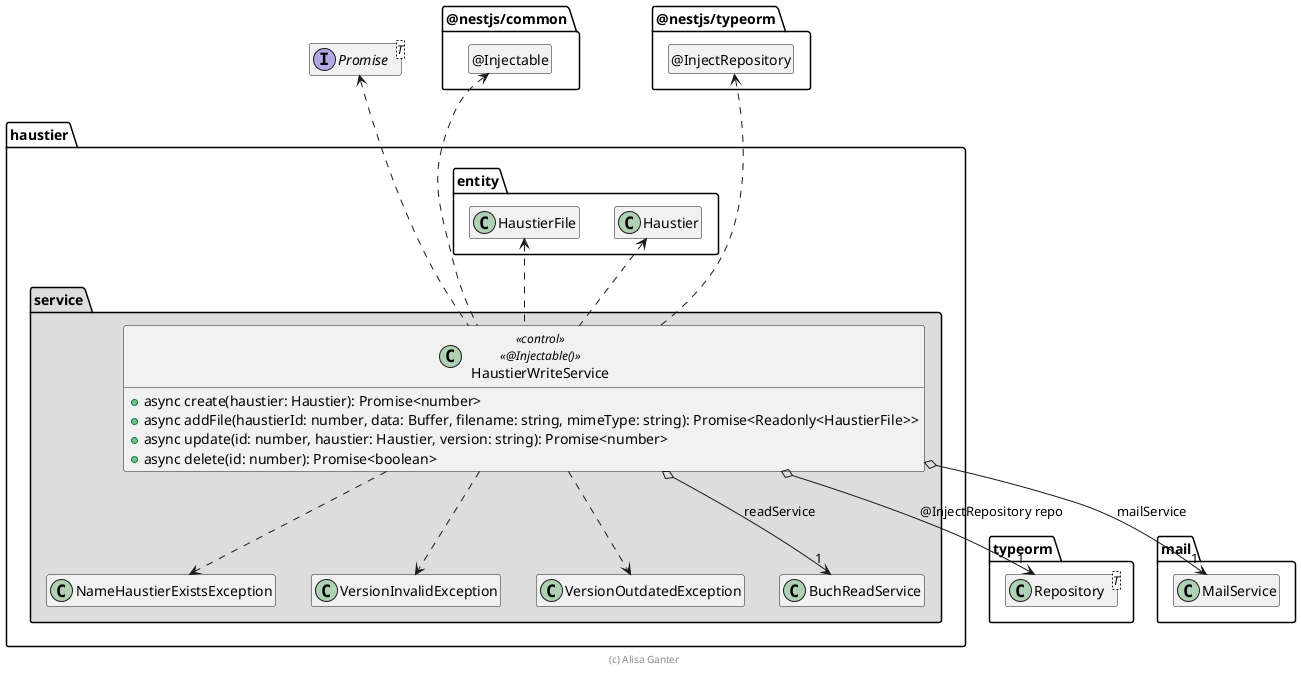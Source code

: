 @startuml Anwendungskern

interface Promise<T>

package @nestjs/common {
  class "@Injectable" as Injectable
  hide Injectable circle
}

package typeorm {
  class Repository<T>
}

package @nestjs/typeorm {
  class "@InjectRepository" as InjectRepository
  hide InjectRepository circle
}

package mail {
  class MailService
}

package haustier {
  package entity {
    class Haustier
    class HaustierFile
  }

  package service #DDDDDD {
    class NameHaustierExistsException
    class VersionInvalidException
    class VersionOutdatedException

    class HaustierWriteService << control >> <<@Injectable()>> {
      + async create(haustier: Haustier): Promise<number>
      + async addFile(haustierId: number, data: Buffer, filename: string, mimeType: string): Promise<Readonly<HaustierFile>>
      + async update(id: number, haustier: Haustier, version: string): Promise<number>
      + async delete(id: number): Promise<boolean>
    }

    HaustierWriteService o--> "1" BuchReadService: readService
    HaustierWriteService o--> "1" Repository: @InjectRepository repo
    HaustierWriteService o--> "1" MailService: mailService

    HaustierWriteService .up.> Injectable
    HaustierWriteService .up.> InjectRepository

    HaustierWriteService .up.> Promise
    HaustierWriteService .up.> Haustier
    HaustierWriteService .up.> HaustierFile
    HaustierWriteService ..> NameHaustierExistsException
    HaustierWriteService ..> VersionInvalidException
    HaustierWriteService ..> VersionOutdatedException

    Haustier .up[hidden].> Promise
    Haustier .up[hidden].> Injectable
    Haustier .up[hidden].> InjectRepository
  }
}

hide empty members

footer (c) Alisa Ganter

@enduml
